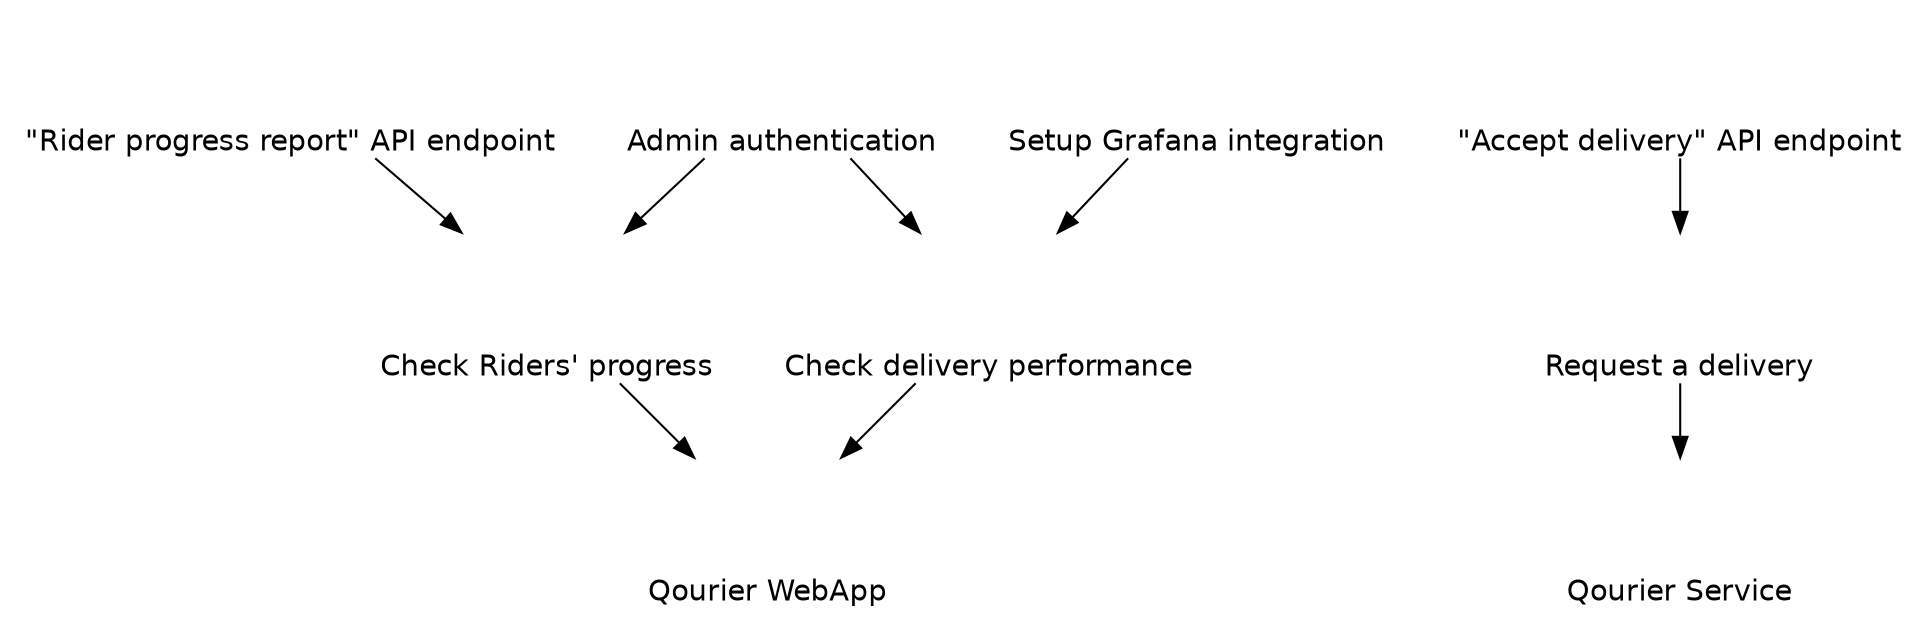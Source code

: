digraph {

    node [
        imagepos="tc"
        height="1"
        labelloc=b
        shape=none
        fontname = "Helvetica"
    ]

    epic1 [image="epic.svg", label="Qourier WebApp"]
    epic2 [image="epic.svg", label="Qourier Service"]
    
    us1 [image="user_story.svg", label="Check Riders' progress"]
    us2 [image="user_story.svg", label="Check delivery performance"]
    us3 [image="user_story.svg", label="Request a delivery"]

    t1 [image="task.svg", label="\"Rider progress report\" API endpoint"]
    t2 [image="task.svg", label="Admin authentication"]
    t3 [image="task.svg", label="Setup Grafana integration"]
    t4 [image="task.svg", label="\"Accept delivery\" API endpoint"]

    {t1, t2} -> us1
    {t2, t3} -> us2
    t4 -> us3 -> epic2

    {us1, us2} -> epic1
}

